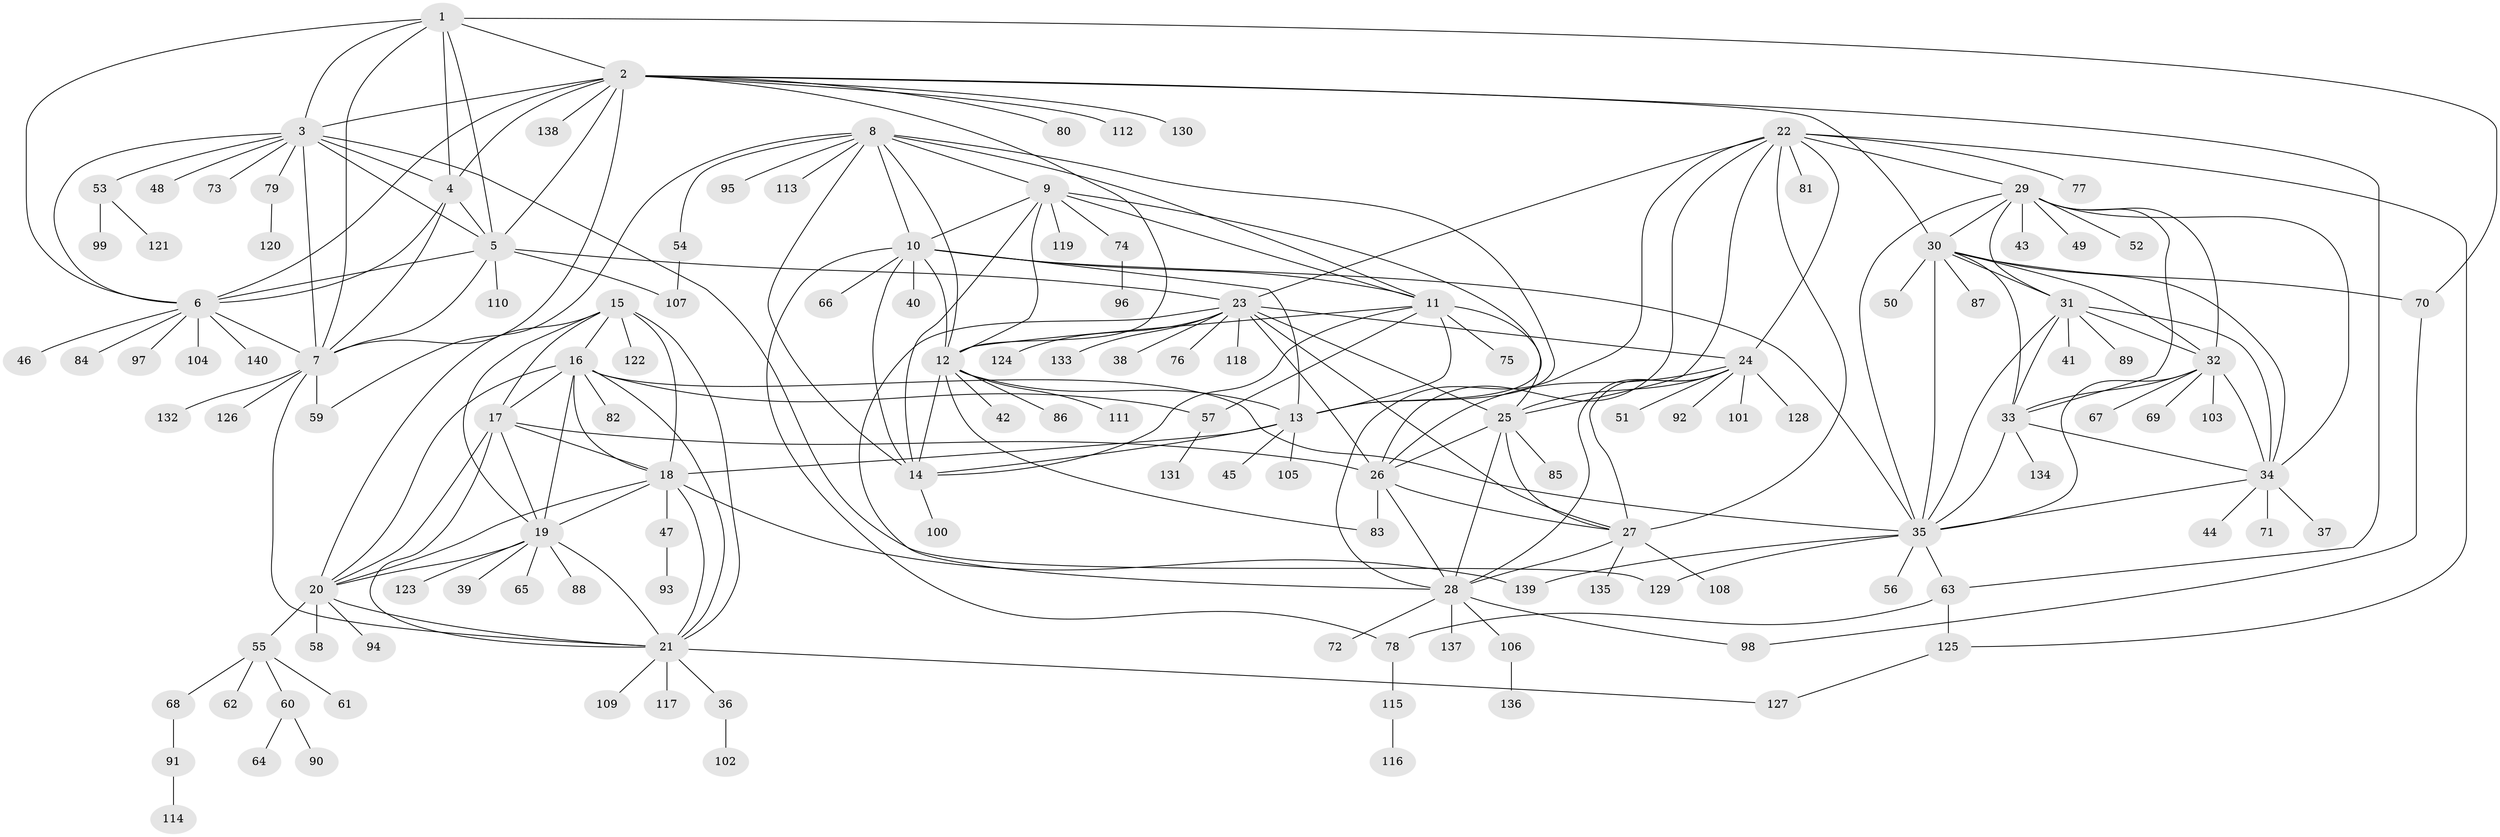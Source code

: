 // coarse degree distribution, {13: 0.01, 8: 0.04, 9: 0.04, 7: 0.06, 11: 0.03, 10: 0.01, 1: 0.62, 6: 0.05, 2: 0.09, 4: 0.01, 5: 0.02, 3: 0.02}
// Generated by graph-tools (version 1.1) at 2025/37/03/04/25 23:37:37]
// undirected, 140 vertices, 232 edges
graph export_dot {
  node [color=gray90,style=filled];
  1;
  2;
  3;
  4;
  5;
  6;
  7;
  8;
  9;
  10;
  11;
  12;
  13;
  14;
  15;
  16;
  17;
  18;
  19;
  20;
  21;
  22;
  23;
  24;
  25;
  26;
  27;
  28;
  29;
  30;
  31;
  32;
  33;
  34;
  35;
  36;
  37;
  38;
  39;
  40;
  41;
  42;
  43;
  44;
  45;
  46;
  47;
  48;
  49;
  50;
  51;
  52;
  53;
  54;
  55;
  56;
  57;
  58;
  59;
  60;
  61;
  62;
  63;
  64;
  65;
  66;
  67;
  68;
  69;
  70;
  71;
  72;
  73;
  74;
  75;
  76;
  77;
  78;
  79;
  80;
  81;
  82;
  83;
  84;
  85;
  86;
  87;
  88;
  89;
  90;
  91;
  92;
  93;
  94;
  95;
  96;
  97;
  98;
  99;
  100;
  101;
  102;
  103;
  104;
  105;
  106;
  107;
  108;
  109;
  110;
  111;
  112;
  113;
  114;
  115;
  116;
  117;
  118;
  119;
  120;
  121;
  122;
  123;
  124;
  125;
  126;
  127;
  128;
  129;
  130;
  131;
  132;
  133;
  134;
  135;
  136;
  137;
  138;
  139;
  140;
  1 -- 2;
  1 -- 3;
  1 -- 4;
  1 -- 5;
  1 -- 6;
  1 -- 7;
  1 -- 70;
  2 -- 3;
  2 -- 4;
  2 -- 5;
  2 -- 6;
  2 -- 7;
  2 -- 12;
  2 -- 30;
  2 -- 63;
  2 -- 80;
  2 -- 112;
  2 -- 130;
  2 -- 138;
  3 -- 4;
  3 -- 5;
  3 -- 6;
  3 -- 7;
  3 -- 48;
  3 -- 53;
  3 -- 73;
  3 -- 79;
  3 -- 129;
  4 -- 5;
  4 -- 6;
  4 -- 7;
  5 -- 6;
  5 -- 7;
  5 -- 23;
  5 -- 107;
  5 -- 110;
  6 -- 7;
  6 -- 46;
  6 -- 84;
  6 -- 97;
  6 -- 104;
  6 -- 140;
  7 -- 21;
  7 -- 59;
  7 -- 126;
  7 -- 132;
  8 -- 9;
  8 -- 10;
  8 -- 11;
  8 -- 12;
  8 -- 13;
  8 -- 14;
  8 -- 54;
  8 -- 59;
  8 -- 95;
  8 -- 113;
  9 -- 10;
  9 -- 11;
  9 -- 12;
  9 -- 13;
  9 -- 14;
  9 -- 74;
  9 -- 119;
  10 -- 11;
  10 -- 12;
  10 -- 13;
  10 -- 14;
  10 -- 35;
  10 -- 40;
  10 -- 66;
  10 -- 78;
  11 -- 12;
  11 -- 13;
  11 -- 14;
  11 -- 25;
  11 -- 57;
  11 -- 75;
  12 -- 13;
  12 -- 14;
  12 -- 42;
  12 -- 83;
  12 -- 86;
  12 -- 111;
  13 -- 14;
  13 -- 18;
  13 -- 45;
  13 -- 105;
  14 -- 100;
  15 -- 16;
  15 -- 17;
  15 -- 18;
  15 -- 19;
  15 -- 20;
  15 -- 21;
  15 -- 122;
  16 -- 17;
  16 -- 18;
  16 -- 19;
  16 -- 20;
  16 -- 21;
  16 -- 35;
  16 -- 57;
  16 -- 82;
  17 -- 18;
  17 -- 19;
  17 -- 20;
  17 -- 21;
  17 -- 26;
  18 -- 19;
  18 -- 20;
  18 -- 21;
  18 -- 47;
  18 -- 139;
  19 -- 20;
  19 -- 21;
  19 -- 39;
  19 -- 65;
  19 -- 88;
  19 -- 123;
  20 -- 21;
  20 -- 55;
  20 -- 58;
  20 -- 94;
  21 -- 36;
  21 -- 109;
  21 -- 117;
  21 -- 127;
  22 -- 23;
  22 -- 24;
  22 -- 25;
  22 -- 26;
  22 -- 27;
  22 -- 28;
  22 -- 29;
  22 -- 77;
  22 -- 81;
  22 -- 125;
  23 -- 24;
  23 -- 25;
  23 -- 26;
  23 -- 27;
  23 -- 28;
  23 -- 38;
  23 -- 76;
  23 -- 118;
  23 -- 124;
  23 -- 133;
  24 -- 25;
  24 -- 26;
  24 -- 27;
  24 -- 28;
  24 -- 51;
  24 -- 92;
  24 -- 101;
  24 -- 128;
  25 -- 26;
  25 -- 27;
  25 -- 28;
  25 -- 85;
  26 -- 27;
  26 -- 28;
  26 -- 83;
  27 -- 28;
  27 -- 108;
  27 -- 135;
  28 -- 72;
  28 -- 98;
  28 -- 106;
  28 -- 137;
  29 -- 30;
  29 -- 31;
  29 -- 32;
  29 -- 33;
  29 -- 34;
  29 -- 35;
  29 -- 43;
  29 -- 49;
  29 -- 52;
  30 -- 31;
  30 -- 32;
  30 -- 33;
  30 -- 34;
  30 -- 35;
  30 -- 50;
  30 -- 70;
  30 -- 87;
  31 -- 32;
  31 -- 33;
  31 -- 34;
  31 -- 35;
  31 -- 41;
  31 -- 89;
  32 -- 33;
  32 -- 34;
  32 -- 35;
  32 -- 67;
  32 -- 69;
  32 -- 103;
  33 -- 34;
  33 -- 35;
  33 -- 134;
  34 -- 35;
  34 -- 37;
  34 -- 44;
  34 -- 71;
  35 -- 56;
  35 -- 63;
  35 -- 129;
  35 -- 139;
  36 -- 102;
  47 -- 93;
  53 -- 99;
  53 -- 121;
  54 -- 107;
  55 -- 60;
  55 -- 61;
  55 -- 62;
  55 -- 68;
  57 -- 131;
  60 -- 64;
  60 -- 90;
  63 -- 78;
  63 -- 125;
  68 -- 91;
  70 -- 98;
  74 -- 96;
  78 -- 115;
  79 -- 120;
  91 -- 114;
  106 -- 136;
  115 -- 116;
  125 -- 127;
}
